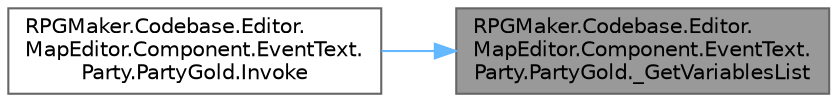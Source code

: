 digraph "RPGMaker.Codebase.Editor.MapEditor.Component.EventText.Party.PartyGold._GetVariablesList"
{
 // LATEX_PDF_SIZE
  bgcolor="transparent";
  edge [fontname=Helvetica,fontsize=10,labelfontname=Helvetica,labelfontsize=10];
  node [fontname=Helvetica,fontsize=10,shape=box,height=0.2,width=0.4];
  rankdir="RL";
  Node1 [id="Node000001",label="RPGMaker.Codebase.Editor.\lMapEditor.Component.EventText.\lParty.PartyGold._GetVariablesList",height=0.2,width=0.4,color="gray40", fillcolor="grey60", style="filled", fontcolor="black",tooltip="😁 変数のリスト取得"];
  Node1 -> Node2 [id="edge1_Node000001_Node000002",dir="back",color="steelblue1",style="solid",tooltip=" "];
  Node2 [id="Node000002",label="RPGMaker.Codebase.Editor.\lMapEditor.Component.EventText.\lParty.PartyGold.Invoke",height=0.2,width=0.4,color="grey40", fillcolor="white", style="filled",URL="$d8/d03/class_r_p_g_maker_1_1_codebase_1_1_editor_1_1_map_editor_1_1_component_1_1_event_text_1_1_party_1_1_party_gold.html#a26baa7800ed808fa91051464842ec17f",tooltip="😁 実行"];
}

